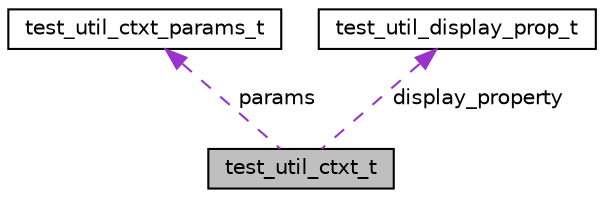 digraph "test_util_ctxt_t"
{
 // LATEX_PDF_SIZE
  edge [fontname="Helvetica",fontsize="10",labelfontname="Helvetica",labelfontsize="10"];
  node [fontname="Helvetica",fontsize="10",shape=record];
  Node1 [label="test_util_ctxt_t",height=0.2,width=0.4,color="black", fillcolor="grey75", style="filled", fontcolor="black",tooltip=" "];
  Node2 -> Node1 [dir="back",color="darkorchid3",fontsize="10",style="dashed",label=" params" ];
  Node2 [label="test_util_ctxt_params_t",height=0.2,width=0.4,color="black", fillcolor="white", style="filled",URL="$structtest__util__ctxt__params__t.html",tooltip=" "];
  Node3 -> Node1 [dir="back",color="darkorchid3",fontsize="10",style="dashed",label=" display_property" ];
  Node3 [label="test_util_display_prop_t",height=0.2,width=0.4,color="black", fillcolor="white", style="filled",URL="$structtest__util__display__prop__t.html",tooltip=" "];
}
